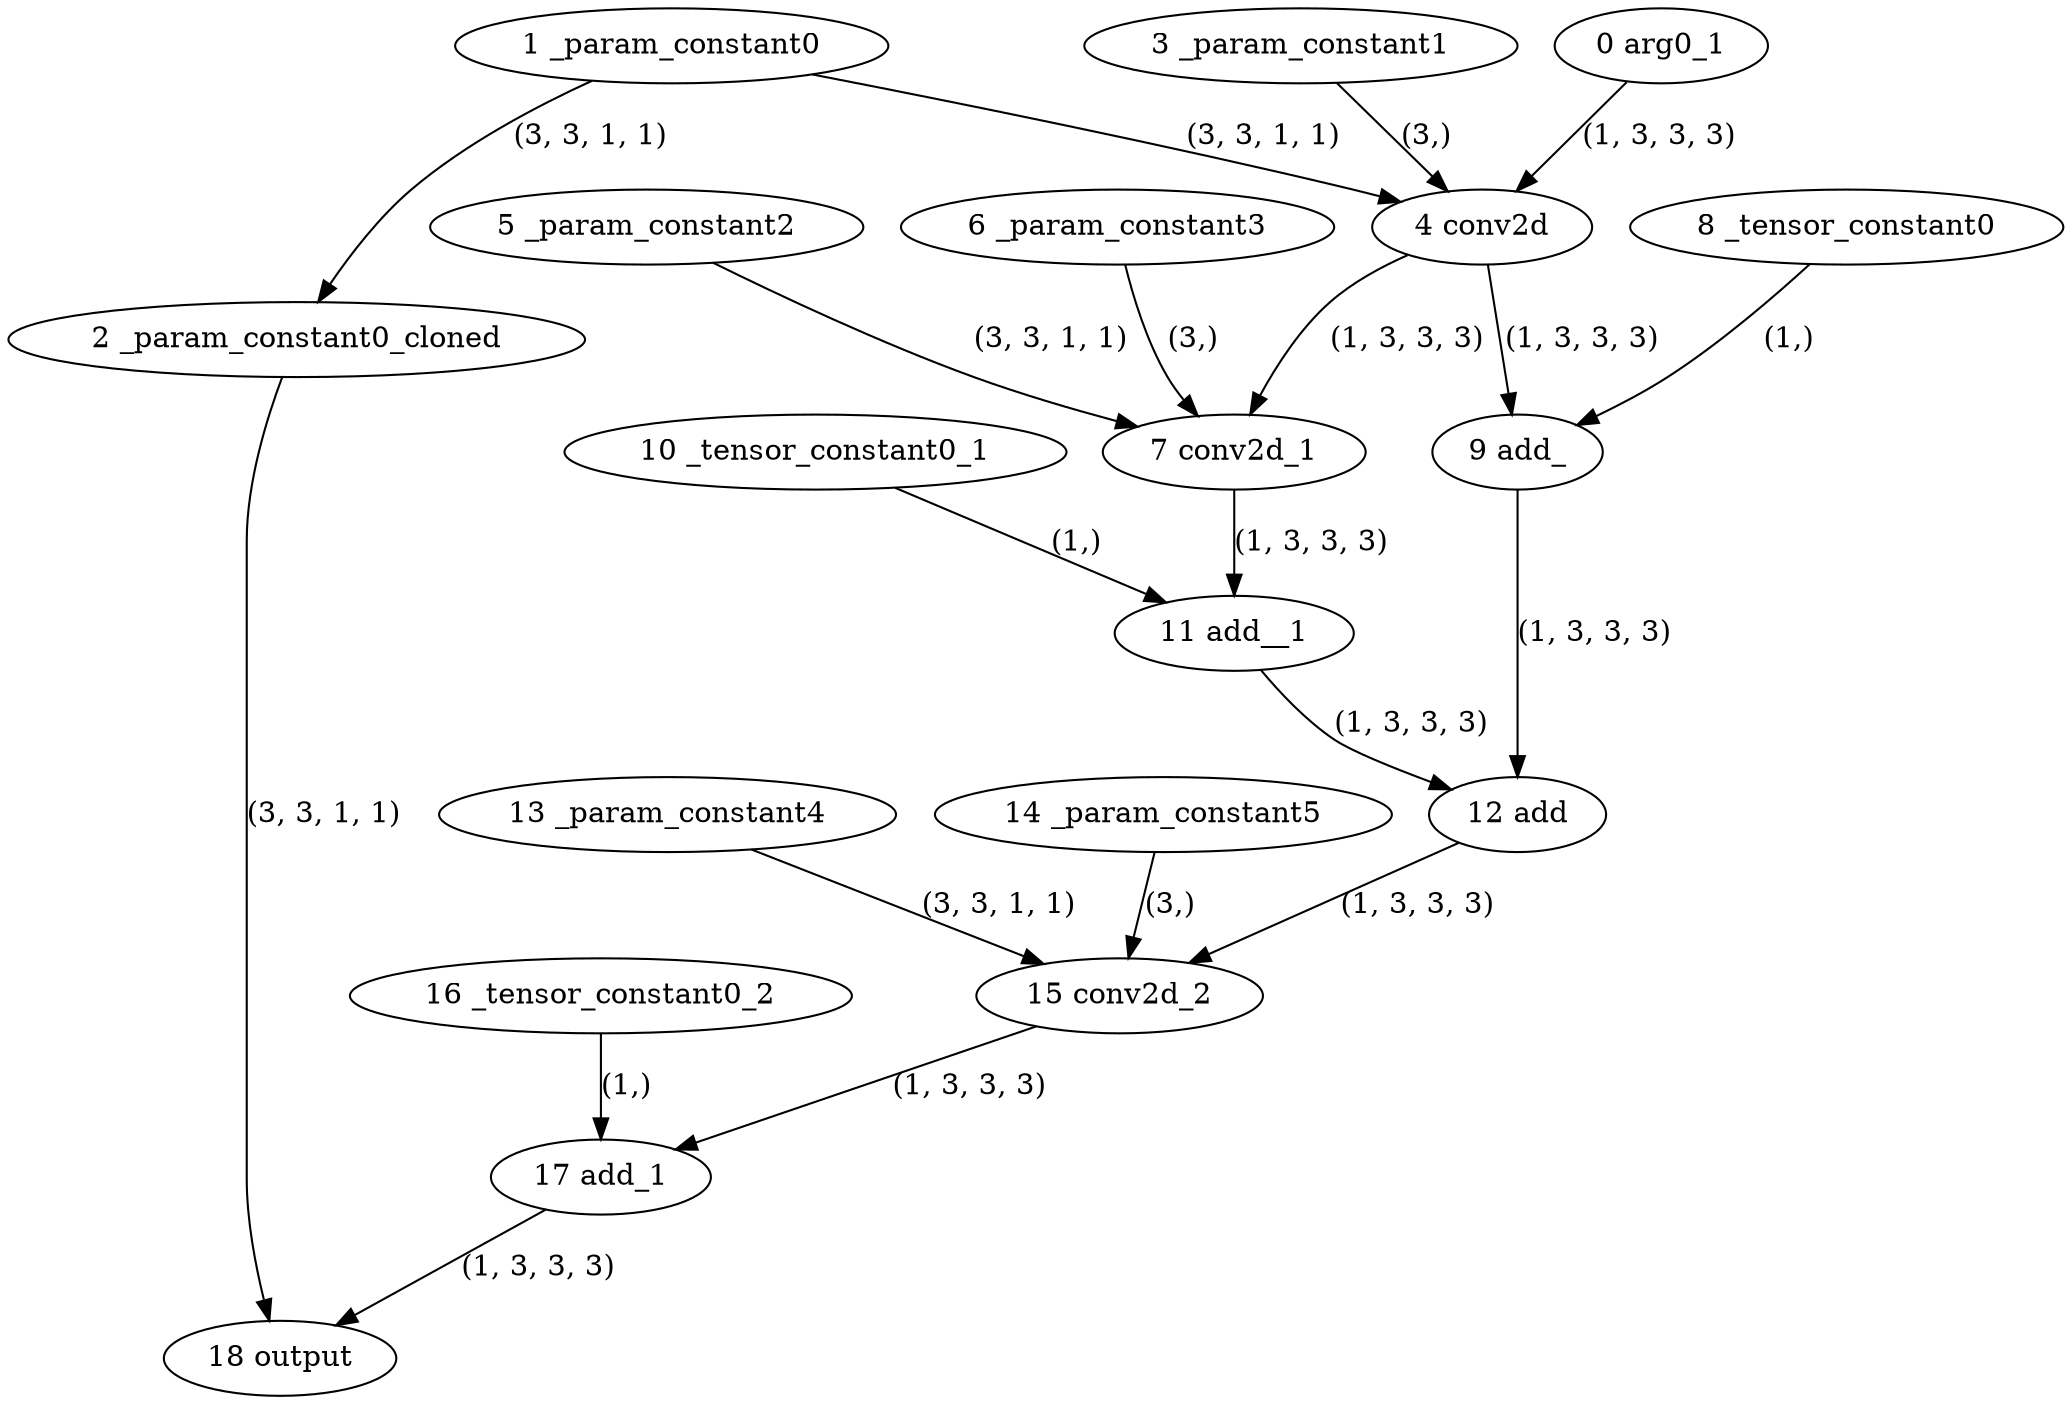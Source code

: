 strict digraph  {
"0 arg0_1" [id=0, type=input];
"1 _param_constant0" [id=1, type=get_attr];
"2 _param_constant0_cloned" [id=2, type=clone];
"3 _param_constant1" [id=3, type=get_attr];
"4 conv2d" [id=4, type=conv2d];
"5 _param_constant2" [id=5, type=get_attr];
"6 _param_constant3" [id=6, type=get_attr];
"7 conv2d_1" [id=7, type=conv2d];
"8 _tensor_constant0" [id=8, type=get_attr];
"9 add_" [id=9, type=add_];
"10 _tensor_constant0_1" [id=10, type=get_attr];
"11 add__1" [id=11, type=add_];
"12 add" [id=12, type=add];
"13 _param_constant4" [id=13, type=get_attr];
"14 _param_constant5" [id=14, type=get_attr];
"15 conv2d_2" [id=15, type=conv2d];
"16 _tensor_constant0_2" [id=16, type=get_attr];
"17 add_1" [id=17, type=add];
"18 output" [id=18, type=output];
"0 arg0_1" -> "4 conv2d"  [label="(1, 3, 3, 3)", style=solid];
"1 _param_constant0" -> "2 _param_constant0_cloned"  [label="(3, 3, 1, 1)", style=solid];
"1 _param_constant0" -> "4 conv2d"  [label="(3, 3, 1, 1)", style=solid];
"2 _param_constant0_cloned" -> "18 output"  [label="(3, 3, 1, 1)", style=solid];
"3 _param_constant1" -> "4 conv2d"  [label="(3,)", style=solid];
"4 conv2d" -> "7 conv2d_1"  [label="(1, 3, 3, 3)", style=solid];
"4 conv2d" -> "9 add_"  [label="(1, 3, 3, 3)", style=solid];
"5 _param_constant2" -> "7 conv2d_1"  [label="(3, 3, 1, 1)", style=solid];
"6 _param_constant3" -> "7 conv2d_1"  [label="(3,)", style=solid];
"7 conv2d_1" -> "11 add__1"  [label="(1, 3, 3, 3)", style=solid];
"8 _tensor_constant0" -> "9 add_"  [label="(1,)", style=solid];
"9 add_" -> "12 add"  [label="(1, 3, 3, 3)", style=solid];
"10 _tensor_constant0_1" -> "11 add__1"  [label="(1,)", style=solid];
"11 add__1" -> "12 add"  [label="(1, 3, 3, 3)", style=solid];
"12 add" -> "15 conv2d_2"  [label="(1, 3, 3, 3)", style=solid];
"13 _param_constant4" -> "15 conv2d_2"  [label="(3, 3, 1, 1)", style=solid];
"14 _param_constant5" -> "15 conv2d_2"  [label="(3,)", style=solid];
"15 conv2d_2" -> "17 add_1"  [label="(1, 3, 3, 3)", style=solid];
"16 _tensor_constant0_2" -> "17 add_1"  [label="(1,)", style=solid];
"17 add_1" -> "18 output"  [label="(1, 3, 3, 3)", style=solid];
}
